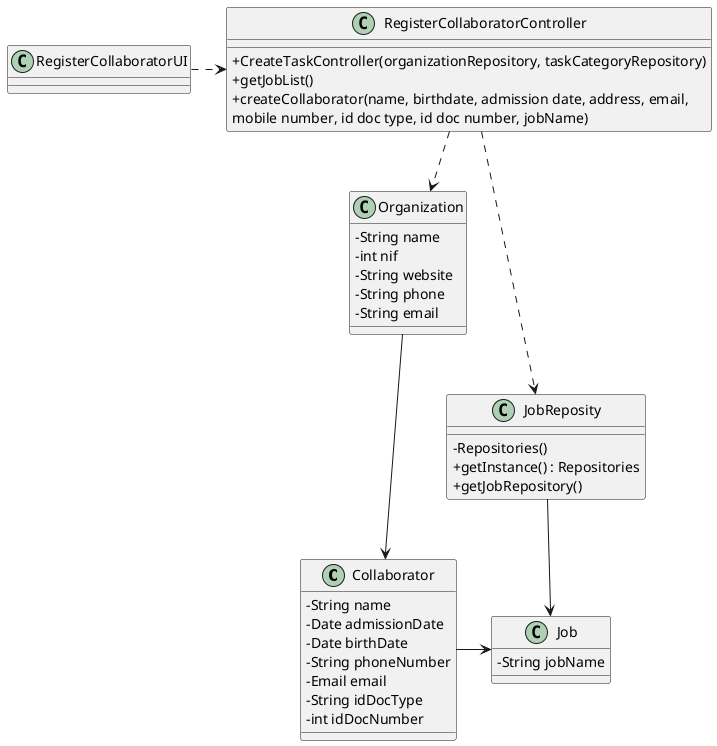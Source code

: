 @startuml
'skinparam monochrome true
skinparam packageStyle rectangle
skinparam shadowing false
skinparam linetype polyline
'skinparam linetype orto

skinparam classAttributeIconSize 0


class Collaborator {
     - String name
     - Date admissionDate
     - Date birthDate
     - String phoneNumber
     - Email email
     - String idDocType
     - int idDocNumber
}

class Job {
    - String jobName
}

class Organization {
    - String name
    - int nif
    - String website
    - String phone
    - String email
}

class JobReposity {
    - Repositories()
    + getInstance() : Repositories
    + getJobRepository()
}

class RegisterCollaboratorController {
    + CreateTaskController(organizationRepository, taskCategoryRepository)
    + getJobList()
    + createCollaborator(name, birthdate, admission date, address, email,\nmobile number, id doc type, id doc number, jobName)
}

class RegisterCollaboratorUI {
}

RegisterCollaboratorUI -right.-> RegisterCollaboratorController
RegisterCollaboratorController -.> Organization
Organization -down-> Collaborator
RegisterCollaboratorController -.-> JobReposity
JobReposity --> Job
Collaborator -> Job

@enduml